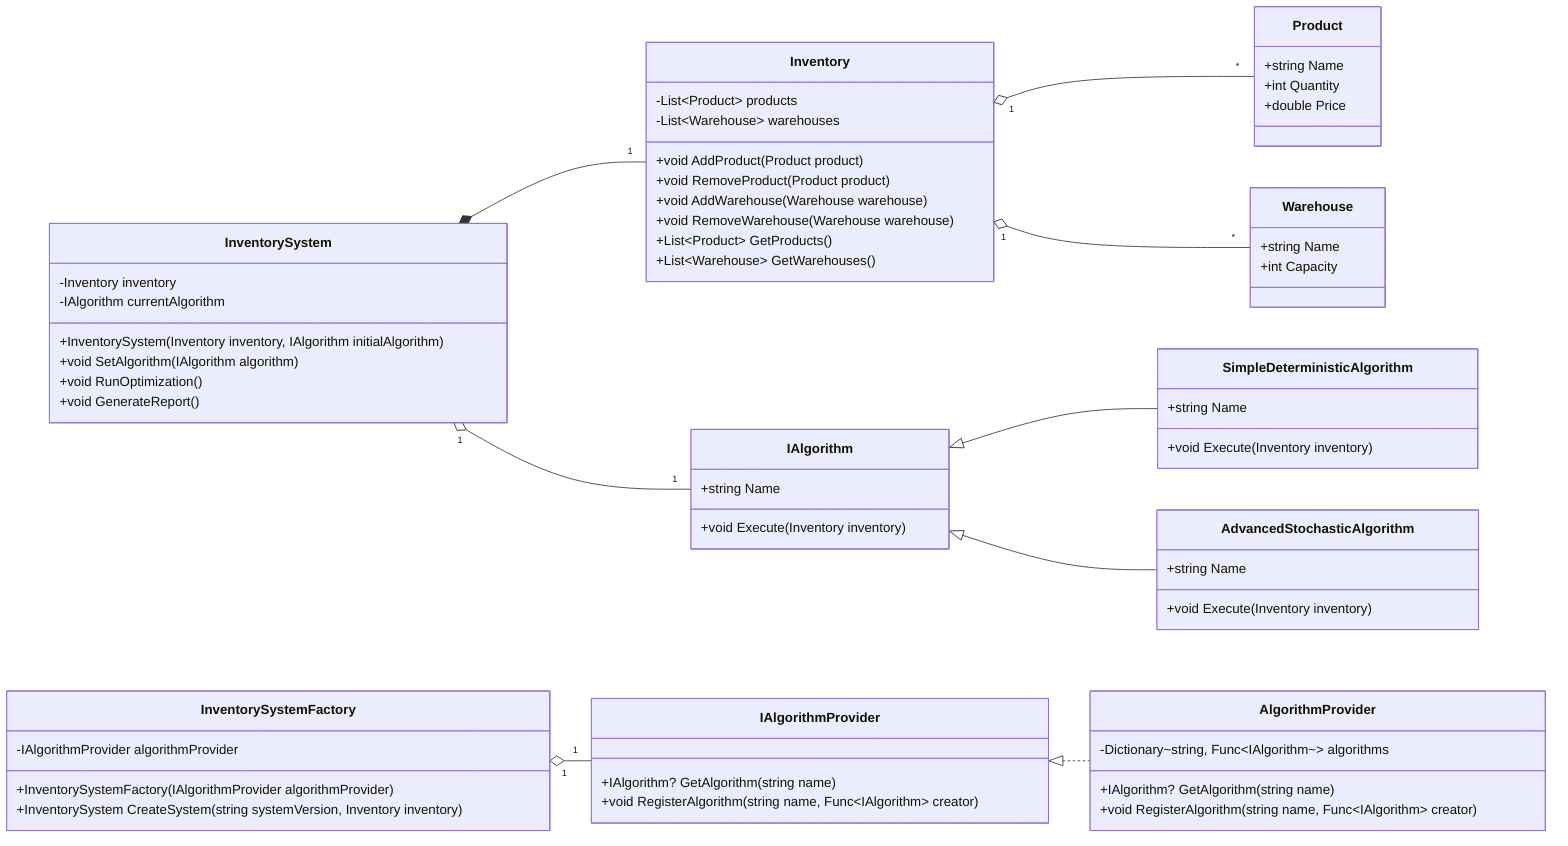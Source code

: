 classDiagram
direction LR

    class IAlgorithm {
        +string Name
        +void Execute(Inventory inventory)
    }

    class Inventory {
        -List~Product~ products
        -List~Warehouse~ warehouses
        +void AddProduct(Product product)
        +void RemoveProduct(Product product)
        +void AddWarehouse(Warehouse warehouse)
        +void RemoveWarehouse(Warehouse warehouse)
        +List~Product~ GetProducts()
        +List~Warehouse~ GetWarehouses()
    }

    class Product {
        +string Name
        +int Quantity
        +double Price
    }

    class Warehouse {
        +string Name
        +int Capacity
    }

    class IAlgorithmProvider {
        +IAlgorithm? GetAlgorithm(string name)
        +void RegisterAlgorithm(string name, Func~IAlgorithm~ creator)
    }

    class AlgorithmProvider {
        -Dictionary~string, Func~IAlgorithm~~ algorithms
        +IAlgorithm? GetAlgorithm(string name)
        +void RegisterAlgorithm(string name, Func~IAlgorithm~ creator)
    }

    class InventorySystem {
        -Inventory inventory
        -IAlgorithm currentAlgorithm
        +InventorySystem(Inventory inventory, IAlgorithm initialAlgorithm)
        +void SetAlgorithm(IAlgorithm algorithm)
        +void RunOptimization()
        +void GenerateReport()
    }

    class SimpleDeterministicAlgorithm {
        +string Name
        +void Execute(Inventory inventory)
    }

    class AdvancedStochasticAlgorithm {
        +string Name
        +void Execute(Inventory inventory)
    }

    class InventorySystemFactory {
        -IAlgorithmProvider algorithmProvider
        +InventorySystemFactory(IAlgorithmProvider algorithmProvider)
        +InventorySystem CreateSystem(string systemVersion, Inventory inventory)
    }

    %% Relaciones
    IAlgorithm <|-- SimpleDeterministicAlgorithm
    IAlgorithm <|-- AdvancedStochasticAlgorithm

    IAlgorithmProvider <|.. AlgorithmProvider

    InventorySystem "1" *-- "1" Inventory
    InventorySystem "1" o-- "1" IAlgorithm

    Inventory "1" o-- "*" Product
    Inventory "1" o-- "*" Warehouse

    InventorySystemFactory "1" o-- "1" IAlgorithmProvider